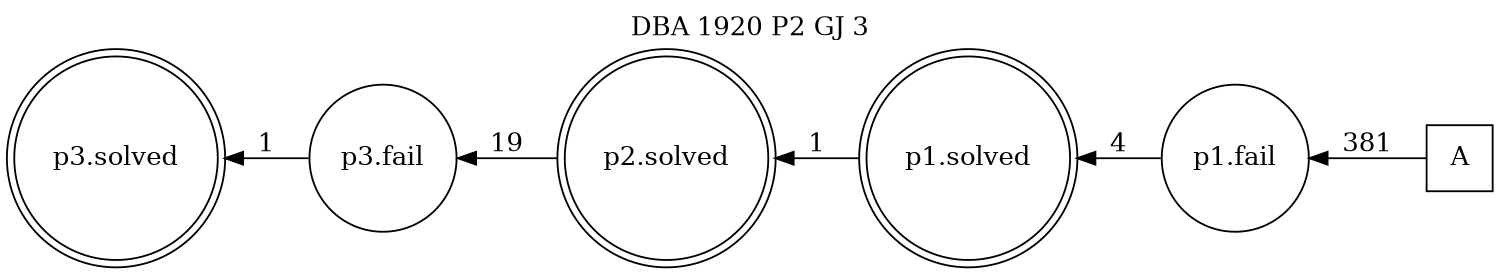 digraph DBA_1920_P2_GJ_3_GOOD {
labelloc="tl"
label= " DBA 1920 P2 GJ 3 "
rankdir="RL";
graph [ size=" 10 , 10 !"]

"A" [shape="square" label="A"]
"p1.fail" [shape="circle" label="p1.fail"]
"p1.solved" [shape="doublecircle" label="p1.solved"]
"p2.solved" [shape="doublecircle" label="p2.solved"]
"p3.fail" [shape="circle" label="p3.fail"]
"p3.solved" [shape="doublecircle" label="p3.solved"]
"A" -> "p1.fail" [ label=381]
"p1.fail" -> "p1.solved" [ label=4]
"p1.solved" -> "p2.solved" [ label=1]
"p2.solved" -> "p3.fail" [ label=19]
"p3.fail" -> "p3.solved" [ label=1]
}
